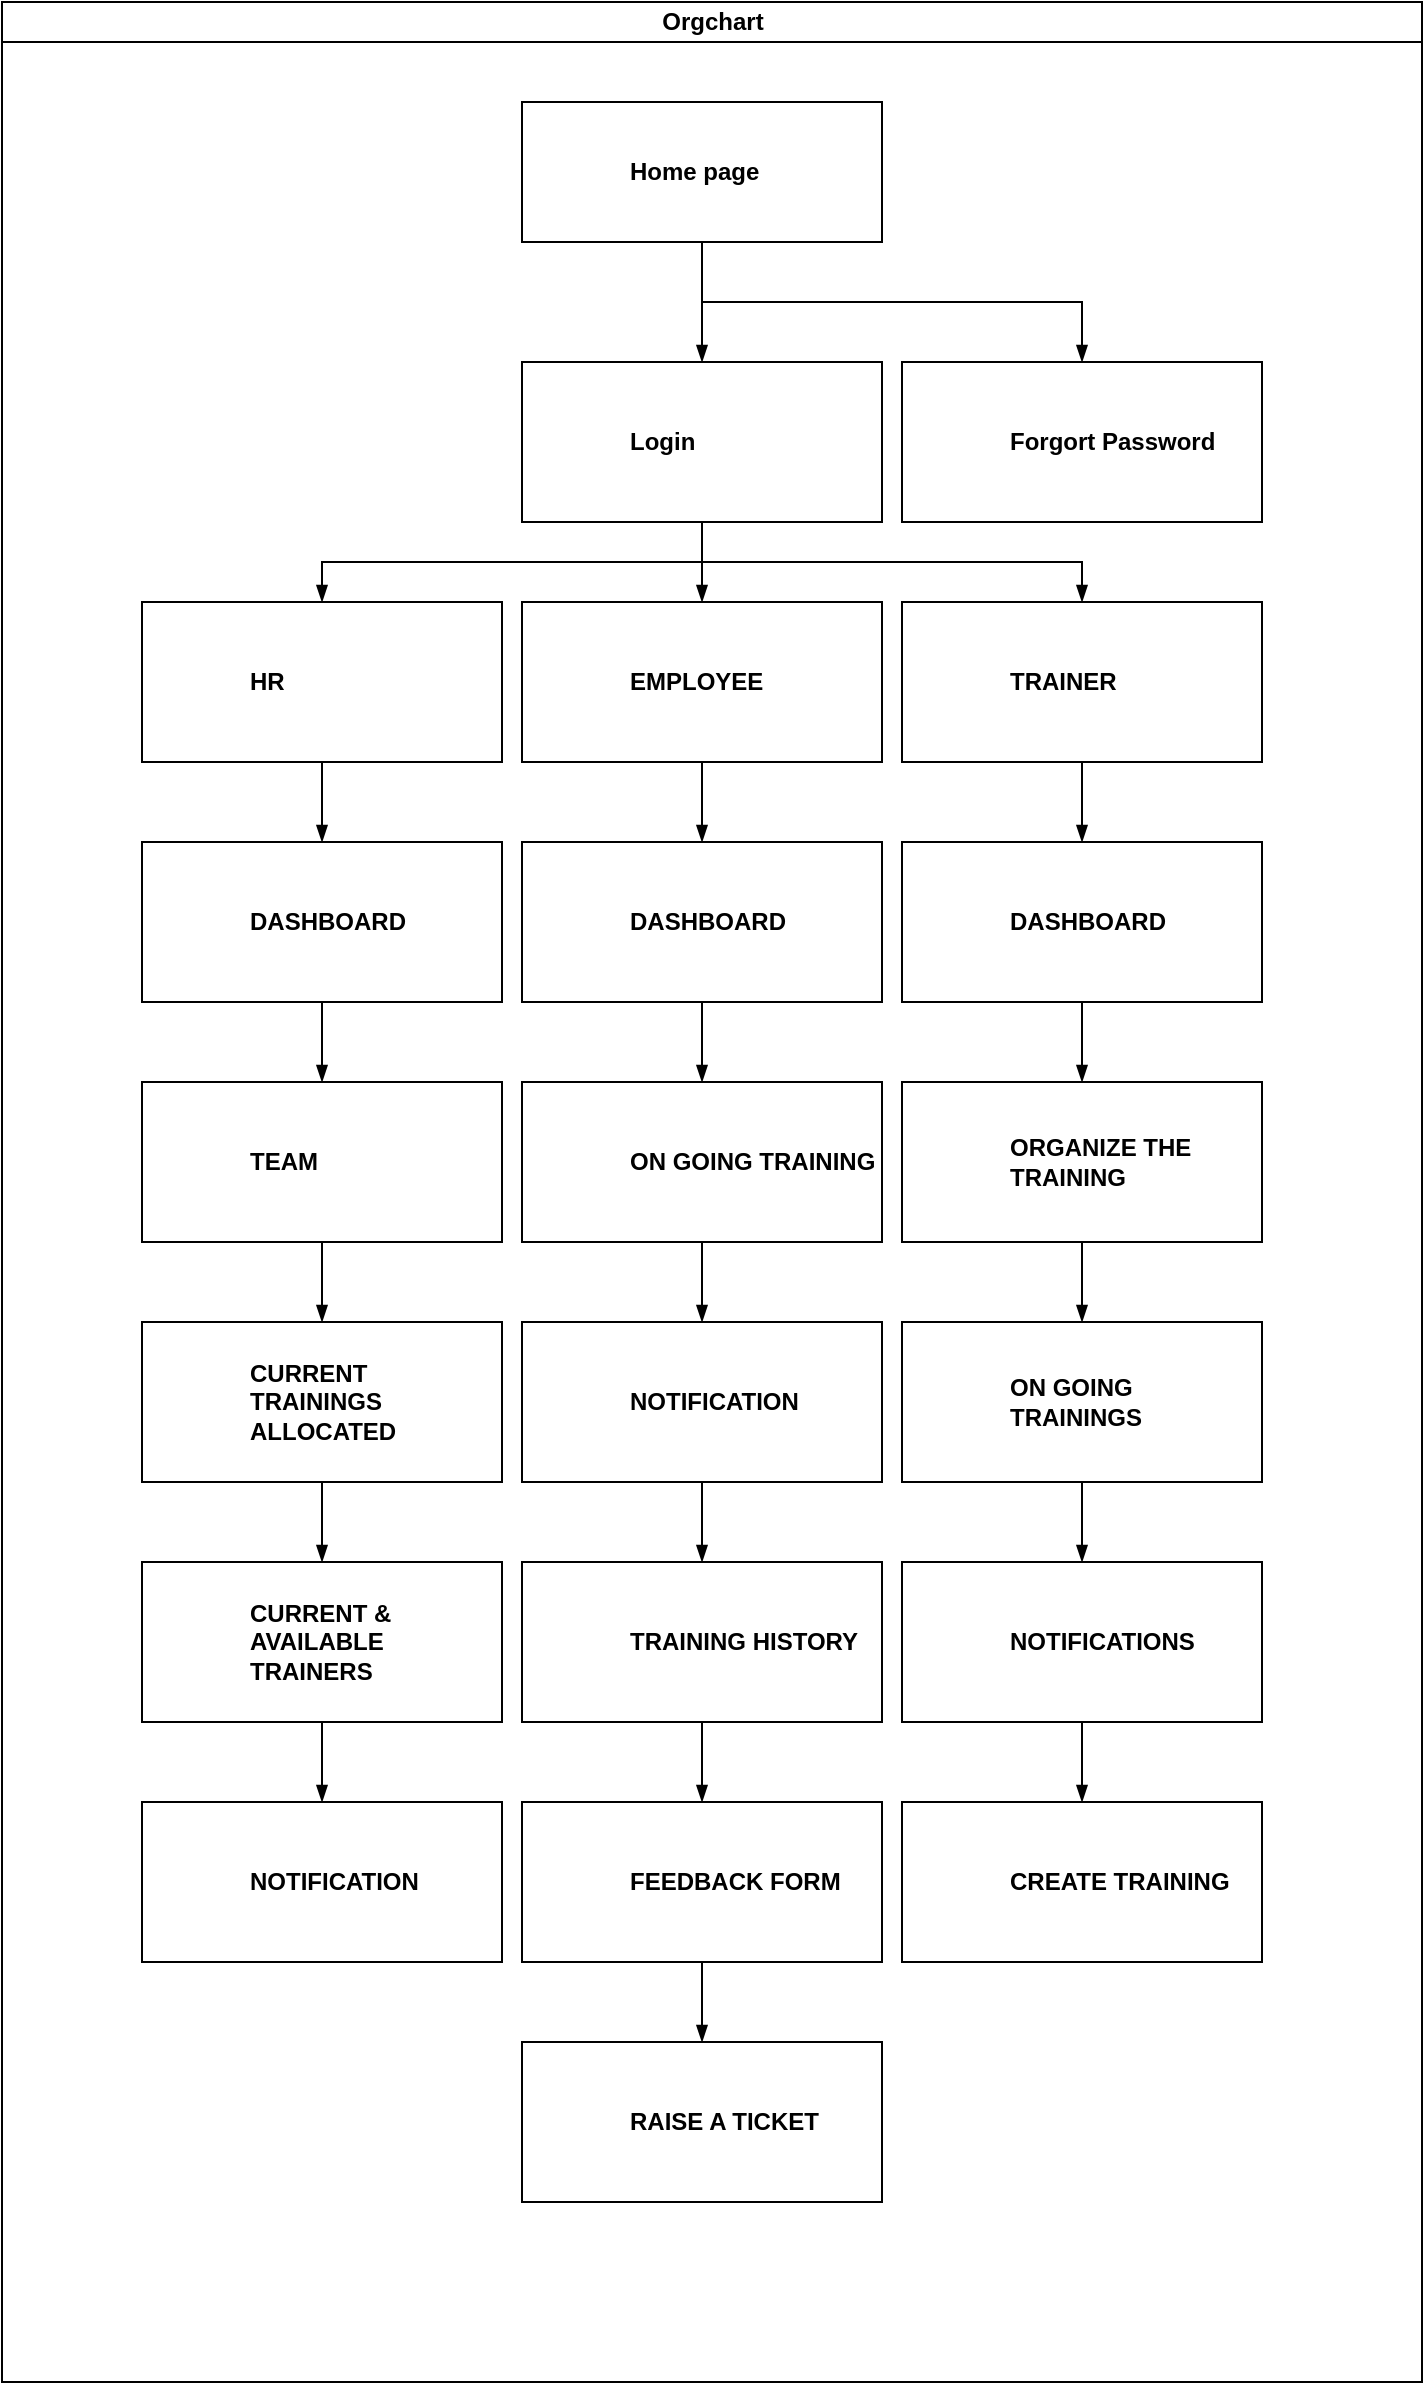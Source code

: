 <mxfile version="15.4.1" type="device"><diagram id="prtHgNgQTEPvFCAcTncT" name="Page-1"><mxGraphModel dx="1038" dy="547" grid="1" gridSize="10" guides="1" tooltips="1" connect="1" arrows="1" fold="1" page="1" pageScale="1" pageWidth="3300" pageHeight="4681" math="0" shadow="0"><root><mxCell id="0"/><mxCell id="1" parent="0"/><mxCell id="dNxyNK7c78bLwvsdeMH5-11" value="Orgchart" style="swimlane;html=1;startSize=20;horizontal=1;containerType=tree;glass=0;" parent="1" vertex="1"><mxGeometry x="40" y="80" width="710" height="1190" as="geometry"/></mxCell><UserObject label="Home page" name="Tessa Miller" position="CFO" location="Office 1" email="me@example.com" placeholders="1" link="https://www.draw.io" id="dNxyNK7c78bLwvsdeMH5-12"><mxCell style="label;image=https://cdn3.iconfinder.com/data/icons/user-avatars-1/512/users-3-128.png;whiteSpace=wrap;html=1;rounded=0;glass=0;treeMoving=1;treeFolding=1;" parent="dNxyNK7c78bLwvsdeMH5-11" vertex="1"><mxGeometry x="260" y="50" width="180" height="70" as="geometry"/></mxCell></UserObject><mxCell id="dNxyNK7c78bLwvsdeMH5-15" value="" style="endArrow=blockThin;endFill=1;fontSize=11;edgeStyle=elbowEdgeStyle;elbow=vertical;rounded=0;" parent="dNxyNK7c78bLwvsdeMH5-11" source="dNxyNK7c78bLwvsdeMH5-12" target="4IY4I9ORnM7GiQxHZBOw-2" edge="1"><mxGeometry relative="1" as="geometry"/></mxCell><UserObject label="EMPLOYEE" name="Evan Valet" position="HR Director" location="Office 4" email="me@example.com" placeholders="1" link="https://www.draw.io" id="dNxyNK7c78bLwvsdeMH5-16"><mxCell style="label;image=https://cdn3.iconfinder.com/data/icons/user-avatars-1/512/users-9-2-128.png;whiteSpace=wrap;html=1;rounded=0;glass=0;treeFolding=1;treeMoving=1;" parent="dNxyNK7c78bLwvsdeMH5-11" vertex="1"><mxGeometry x="260" y="300" width="180" height="80" as="geometry"/></mxCell></UserObject><mxCell id="4IY4I9ORnM7GiQxHZBOw-1" value="" style="endArrow=blockThin;endFill=1;fontSize=11;edgeStyle=elbowEdgeStyle;elbow=vertical;rounded=0;" edge="1" target="dNxyNK7c78bLwvsdeMH5-16" source="4IY4I9ORnM7GiQxHZBOw-2" parent="dNxyNK7c78bLwvsdeMH5-11"><mxGeometry relative="1" as="geometry"><mxPoint x="390" y="200" as="sourcePoint"/></mxGeometry></mxCell><UserObject label="Login" name="Evan Valet" position="HR Director" location="Office 4" email="me@example.com" placeholders="1" link="https://www.draw.io" id="4IY4I9ORnM7GiQxHZBOw-2"><mxCell style="label;image=https://cdn3.iconfinder.com/data/icons/user-avatars-1/512/users-9-2-128.png;whiteSpace=wrap;html=1;rounded=0;glass=0;treeFolding=1;treeMoving=1;" vertex="1" parent="dNxyNK7c78bLwvsdeMH5-11"><mxGeometry x="260" y="180" width="180" height="80" as="geometry"/></mxCell></UserObject><mxCell id="4IY4I9ORnM7GiQxHZBOw-6" value="" style="endArrow=blockThin;endFill=1;fontSize=11;edgeStyle=elbowEdgeStyle;elbow=vertical;rounded=0;" edge="1" target="4IY4I9ORnM7GiQxHZBOw-7" source="dNxyNK7c78bLwvsdeMH5-12" parent="dNxyNK7c78bLwvsdeMH5-11"><mxGeometry relative="1" as="geometry"><mxPoint x="390" y="200" as="sourcePoint"/></mxGeometry></mxCell><UserObject label="Forgort Password" name="Evan Valet" position="HR Director" location="Office 4" email="me@example.com" placeholders="1" link="https://www.draw.io" id="4IY4I9ORnM7GiQxHZBOw-7"><mxCell style="label;image=https://cdn3.iconfinder.com/data/icons/user-avatars-1/512/users-9-2-128.png;whiteSpace=wrap;html=1;rounded=0;glass=0;treeFolding=1;treeMoving=1;" vertex="1" parent="dNxyNK7c78bLwvsdeMH5-11"><mxGeometry x="450" y="180" width="180" height="80" as="geometry"/></mxCell></UserObject><mxCell id="4IY4I9ORnM7GiQxHZBOw-8" value="" style="endArrow=blockThin;endFill=1;fontSize=11;edgeStyle=elbowEdgeStyle;elbow=vertical;rounded=0;" edge="1" target="4IY4I9ORnM7GiQxHZBOw-9" source="4IY4I9ORnM7GiQxHZBOw-2" parent="dNxyNK7c78bLwvsdeMH5-11"><mxGeometry relative="1" as="geometry"><mxPoint x="390" y="340" as="sourcePoint"/></mxGeometry></mxCell><UserObject label="TRAINER" name="Evan Valet" position="HR Director" location="Office 4" email="me@example.com" placeholders="1" link="https://www.draw.io" id="4IY4I9ORnM7GiQxHZBOw-9"><mxCell style="label;image=https://cdn3.iconfinder.com/data/icons/user-avatars-1/512/users-9-2-128.png;whiteSpace=wrap;html=1;rounded=0;glass=0;treeFolding=1;treeMoving=1;" vertex="1" parent="dNxyNK7c78bLwvsdeMH5-11"><mxGeometry x="450" y="300" width="180" height="80" as="geometry"/></mxCell></UserObject><mxCell id="4IY4I9ORnM7GiQxHZBOw-10" value="" style="endArrow=blockThin;endFill=1;fontSize=11;edgeStyle=elbowEdgeStyle;elbow=vertical;rounded=0;" edge="1" target="4IY4I9ORnM7GiQxHZBOw-11" source="4IY4I9ORnM7GiQxHZBOw-2" parent="dNxyNK7c78bLwvsdeMH5-11"><mxGeometry relative="1" as="geometry"><mxPoint x="390" y="340" as="sourcePoint"/></mxGeometry></mxCell><UserObject label="HR" name="Evan Valet" position="HR Director" location="Office 4" email="me@example.com" placeholders="1" link="https://www.draw.io" id="4IY4I9ORnM7GiQxHZBOw-11"><mxCell style="label;image=https://cdn3.iconfinder.com/data/icons/user-avatars-1/512/users-9-2-128.png;whiteSpace=wrap;html=1;rounded=0;glass=0;treeFolding=1;treeMoving=1;" vertex="1" parent="dNxyNK7c78bLwvsdeMH5-11"><mxGeometry x="70" y="300" width="180" height="80" as="geometry"/></mxCell></UserObject><mxCell id="4IY4I9ORnM7GiQxHZBOw-12" value="" style="endArrow=blockThin;endFill=1;fontSize=11;edgeStyle=elbowEdgeStyle;elbow=vertical;rounded=0;" edge="1" target="4IY4I9ORnM7GiQxHZBOw-13" source="dNxyNK7c78bLwvsdeMH5-16" parent="dNxyNK7c78bLwvsdeMH5-11"><mxGeometry relative="1" as="geometry"><mxPoint x="390" y="340" as="sourcePoint"/></mxGeometry></mxCell><UserObject label="DASHBOARD" name="Evan Valet" position="HR Director" location="Office 4" email="me@example.com" placeholders="1" link="https://www.draw.io" id="4IY4I9ORnM7GiQxHZBOw-13"><mxCell style="label;image=https://cdn3.iconfinder.com/data/icons/user-avatars-1/512/users-9-2-128.png;whiteSpace=wrap;html=1;rounded=0;glass=0;treeFolding=1;treeMoving=1;" vertex="1" parent="dNxyNK7c78bLwvsdeMH5-11"><mxGeometry x="260" y="420" width="180" height="80" as="geometry"/></mxCell></UserObject><mxCell id="4IY4I9ORnM7GiQxHZBOw-14" value="" style="endArrow=blockThin;endFill=1;fontSize=11;edgeStyle=elbowEdgeStyle;elbow=vertical;rounded=0;" edge="1" target="4IY4I9ORnM7GiQxHZBOw-15" source="4IY4I9ORnM7GiQxHZBOw-9" parent="dNxyNK7c78bLwvsdeMH5-11"><mxGeometry relative="1" as="geometry"><mxPoint x="390" y="340" as="sourcePoint"/></mxGeometry></mxCell><UserObject label="DASHBOARD" name="Evan Valet" position="HR Director" location="Office 4" email="me@example.com" placeholders="1" link="https://www.draw.io" id="4IY4I9ORnM7GiQxHZBOw-15"><mxCell style="label;image=https://cdn3.iconfinder.com/data/icons/user-avatars-1/512/users-9-2-128.png;whiteSpace=wrap;html=1;rounded=0;glass=0;treeFolding=1;treeMoving=1;" vertex="1" parent="dNxyNK7c78bLwvsdeMH5-11"><mxGeometry x="450" y="420" width="180" height="80" as="geometry"/></mxCell></UserObject><mxCell id="4IY4I9ORnM7GiQxHZBOw-16" value="" style="endArrow=blockThin;endFill=1;fontSize=11;edgeStyle=elbowEdgeStyle;elbow=vertical;rounded=0;" edge="1" target="4IY4I9ORnM7GiQxHZBOw-17" source="4IY4I9ORnM7GiQxHZBOw-11" parent="dNxyNK7c78bLwvsdeMH5-11"><mxGeometry relative="1" as="geometry"><mxPoint x="390" y="340" as="sourcePoint"/></mxGeometry></mxCell><UserObject label="DASHBOARD" name="Evan Valet" position="HR Director" location="Office 4" email="me@example.com" placeholders="1" link="https://www.draw.io" id="4IY4I9ORnM7GiQxHZBOw-17"><mxCell style="label;image=https://cdn3.iconfinder.com/data/icons/user-avatars-1/512/users-9-2-128.png;whiteSpace=wrap;html=1;rounded=0;glass=0;treeFolding=1;treeMoving=1;" vertex="1" parent="dNxyNK7c78bLwvsdeMH5-11"><mxGeometry x="70" y="420" width="180" height="80" as="geometry"/></mxCell></UserObject><mxCell id="4IY4I9ORnM7GiQxHZBOw-18" value="" style="endArrow=blockThin;endFill=1;fontSize=11;edgeStyle=elbowEdgeStyle;elbow=vertical;rounded=0;" edge="1" target="4IY4I9ORnM7GiQxHZBOw-19" source="4IY4I9ORnM7GiQxHZBOw-13" parent="dNxyNK7c78bLwvsdeMH5-11"><mxGeometry relative="1" as="geometry"><mxPoint x="390" y="460" as="sourcePoint"/></mxGeometry></mxCell><UserObject label="ON GOING TRAINING" name="Evan Valet" position="HR Director" location="Office 4" email="me@example.com" placeholders="1" link="https://www.draw.io" id="4IY4I9ORnM7GiQxHZBOw-19"><mxCell style="label;image=https://cdn3.iconfinder.com/data/icons/user-avatars-1/512/users-9-2-128.png;whiteSpace=wrap;html=1;rounded=0;glass=0;treeFolding=1;treeMoving=1;" vertex="1" parent="dNxyNK7c78bLwvsdeMH5-11"><mxGeometry x="260" y="540" width="180" height="80" as="geometry"/></mxCell></UserObject><mxCell id="4IY4I9ORnM7GiQxHZBOw-20" value="" style="endArrow=blockThin;endFill=1;fontSize=11;edgeStyle=elbowEdgeStyle;elbow=vertical;rounded=0;" edge="1" target="4IY4I9ORnM7GiQxHZBOw-21" source="4IY4I9ORnM7GiQxHZBOw-19" parent="dNxyNK7c78bLwvsdeMH5-11"><mxGeometry relative="1" as="geometry"><mxPoint x="390" y="580" as="sourcePoint"/></mxGeometry></mxCell><UserObject label="NOTIFICATION" name="Evan Valet" position="HR Director" location="Office 4" email="me@example.com" placeholders="1" link="https://www.draw.io" id="4IY4I9ORnM7GiQxHZBOw-21"><mxCell style="label;image=https://cdn3.iconfinder.com/data/icons/user-avatars-1/512/users-9-2-128.png;whiteSpace=wrap;html=1;rounded=0;glass=0;treeFolding=1;treeMoving=1;" vertex="1" parent="dNxyNK7c78bLwvsdeMH5-11"><mxGeometry x="260" y="660" width="180" height="80" as="geometry"/></mxCell></UserObject><mxCell id="4IY4I9ORnM7GiQxHZBOw-22" value="" style="endArrow=blockThin;endFill=1;fontSize=11;edgeStyle=elbowEdgeStyle;elbow=vertical;rounded=0;" edge="1" target="4IY4I9ORnM7GiQxHZBOw-23" source="4IY4I9ORnM7GiQxHZBOw-21" parent="dNxyNK7c78bLwvsdeMH5-11"><mxGeometry relative="1" as="geometry"><mxPoint x="390" y="700" as="sourcePoint"/></mxGeometry></mxCell><UserObject label="TRAINING HISTORY" name="Evan Valet" position="HR Director" location="Office 4" email="me@example.com" placeholders="1" link="https://www.draw.io" id="4IY4I9ORnM7GiQxHZBOw-23"><mxCell style="label;image=https://cdn3.iconfinder.com/data/icons/user-avatars-1/512/users-9-2-128.png;whiteSpace=wrap;html=1;rounded=0;glass=0;treeFolding=1;treeMoving=1;" vertex="1" parent="dNxyNK7c78bLwvsdeMH5-11"><mxGeometry x="260" y="780" width="180" height="80" as="geometry"/></mxCell></UserObject><mxCell id="4IY4I9ORnM7GiQxHZBOw-24" value="" style="endArrow=blockThin;endFill=1;fontSize=11;edgeStyle=elbowEdgeStyle;elbow=vertical;rounded=0;" edge="1" target="4IY4I9ORnM7GiQxHZBOw-25" source="4IY4I9ORnM7GiQxHZBOw-23" parent="dNxyNK7c78bLwvsdeMH5-11"><mxGeometry relative="1" as="geometry"><mxPoint x="390" y="820" as="sourcePoint"/></mxGeometry></mxCell><UserObject label="FEEDBACK FORM" name="Evan Valet" position="HR Director" location="Office 4" email="me@example.com" placeholders="1" link="https://www.draw.io" id="4IY4I9ORnM7GiQxHZBOw-25"><mxCell style="label;image=https://cdn3.iconfinder.com/data/icons/user-avatars-1/512/users-9-2-128.png;whiteSpace=wrap;html=1;rounded=0;glass=0;treeFolding=1;treeMoving=1;" vertex="1" parent="dNxyNK7c78bLwvsdeMH5-11"><mxGeometry x="260" y="900" width="180" height="80" as="geometry"/></mxCell></UserObject><mxCell id="4IY4I9ORnM7GiQxHZBOw-26" value="" style="endArrow=blockThin;endFill=1;fontSize=11;edgeStyle=elbowEdgeStyle;elbow=vertical;rounded=0;" edge="1" target="4IY4I9ORnM7GiQxHZBOw-27" source="4IY4I9ORnM7GiQxHZBOw-25" parent="dNxyNK7c78bLwvsdeMH5-11"><mxGeometry relative="1" as="geometry"><mxPoint x="390" y="940" as="sourcePoint"/></mxGeometry></mxCell><UserObject label="RAISE A TICKET" name="Evan Valet" position="HR Director" location="Office 4" email="me@example.com" placeholders="1" link="https://www.draw.io" id="4IY4I9ORnM7GiQxHZBOw-27"><mxCell style="label;image=https://cdn3.iconfinder.com/data/icons/user-avatars-1/512/users-9-2-128.png;whiteSpace=wrap;html=1;rounded=0;glass=0;treeFolding=1;treeMoving=1;" vertex="1" parent="dNxyNK7c78bLwvsdeMH5-11"><mxGeometry x="260" y="1020" width="180" height="80" as="geometry"/></mxCell></UserObject><mxCell id="4IY4I9ORnM7GiQxHZBOw-28" value="" style="endArrow=blockThin;endFill=1;fontSize=11;edgeStyle=elbowEdgeStyle;elbow=vertical;rounded=0;" edge="1" target="4IY4I9ORnM7GiQxHZBOw-29" source="4IY4I9ORnM7GiQxHZBOw-17" parent="dNxyNK7c78bLwvsdeMH5-11"><mxGeometry relative="1" as="geometry"><mxPoint x="200" y="460" as="sourcePoint"/></mxGeometry></mxCell><UserObject label="TEAM" name="Evan Valet" position="HR Director" location="Office 4" email="me@example.com" placeholders="1" link="https://www.draw.io" id="4IY4I9ORnM7GiQxHZBOw-29"><mxCell style="label;image=https://cdn3.iconfinder.com/data/icons/user-avatars-1/512/users-9-2-128.png;whiteSpace=wrap;html=1;rounded=0;glass=0;treeFolding=1;treeMoving=1;" vertex="1" parent="dNxyNK7c78bLwvsdeMH5-11"><mxGeometry x="70" y="540" width="180" height="80" as="geometry"/></mxCell></UserObject><mxCell id="4IY4I9ORnM7GiQxHZBOw-30" value="" style="endArrow=blockThin;endFill=1;fontSize=11;edgeStyle=elbowEdgeStyle;elbow=vertical;rounded=0;" edge="1" target="4IY4I9ORnM7GiQxHZBOw-31" source="4IY4I9ORnM7GiQxHZBOw-29" parent="dNxyNK7c78bLwvsdeMH5-11"><mxGeometry relative="1" as="geometry"><mxPoint x="200" y="580" as="sourcePoint"/></mxGeometry></mxCell><UserObject label="CURRENT TRAININGS ALLOCATED" name="Evan Valet" position="HR Director" location="Office 4" email="me@example.com" placeholders="1" link="https://www.draw.io" id="4IY4I9ORnM7GiQxHZBOw-31"><mxCell style="label;image=https://cdn3.iconfinder.com/data/icons/user-avatars-1/512/users-9-2-128.png;whiteSpace=wrap;html=1;rounded=0;glass=0;treeFolding=1;treeMoving=1;" vertex="1" parent="dNxyNK7c78bLwvsdeMH5-11"><mxGeometry x="70" y="660" width="180" height="80" as="geometry"/></mxCell></UserObject><mxCell id="4IY4I9ORnM7GiQxHZBOw-32" value="" style="endArrow=blockThin;endFill=1;fontSize=11;edgeStyle=elbowEdgeStyle;elbow=vertical;rounded=0;" edge="1" target="4IY4I9ORnM7GiQxHZBOw-33" source="4IY4I9ORnM7GiQxHZBOw-31" parent="dNxyNK7c78bLwvsdeMH5-11"><mxGeometry relative="1" as="geometry"><mxPoint x="200" y="700" as="sourcePoint"/></mxGeometry></mxCell><UserObject label="CURRENT &amp;amp; AVAILABLE TRAINERS" name="Evan Valet" position="HR Director" location="Office 4" email="me@example.com" placeholders="1" link="https://www.draw.io" id="4IY4I9ORnM7GiQxHZBOw-33"><mxCell style="label;image=https://cdn3.iconfinder.com/data/icons/user-avatars-1/512/users-9-2-128.png;whiteSpace=wrap;html=1;rounded=0;glass=0;treeFolding=1;treeMoving=1;" vertex="1" parent="dNxyNK7c78bLwvsdeMH5-11"><mxGeometry x="70" y="780" width="180" height="80" as="geometry"/></mxCell></UserObject><mxCell id="4IY4I9ORnM7GiQxHZBOw-34" value="" style="endArrow=blockThin;endFill=1;fontSize=11;edgeStyle=elbowEdgeStyle;elbow=vertical;rounded=0;" edge="1" target="4IY4I9ORnM7GiQxHZBOw-35" source="4IY4I9ORnM7GiQxHZBOw-33" parent="dNxyNK7c78bLwvsdeMH5-11"><mxGeometry relative="1" as="geometry"><mxPoint x="200" y="820" as="sourcePoint"/></mxGeometry></mxCell><UserObject label="NOTIFICATION" name="Evan Valet" position="HR Director" location="Office 4" email="me@example.com" placeholders="1" link="https://www.draw.io" id="4IY4I9ORnM7GiQxHZBOw-35"><mxCell style="label;image=https://cdn3.iconfinder.com/data/icons/user-avatars-1/512/users-9-2-128.png;whiteSpace=wrap;html=1;rounded=0;glass=0;treeFolding=1;treeMoving=1;" vertex="1" parent="dNxyNK7c78bLwvsdeMH5-11"><mxGeometry x="70" y="900" width="180" height="80" as="geometry"/></mxCell></UserObject><mxCell id="4IY4I9ORnM7GiQxHZBOw-36" value="" style="endArrow=blockThin;endFill=1;fontSize=11;edgeStyle=elbowEdgeStyle;elbow=vertical;rounded=0;" edge="1" target="4IY4I9ORnM7GiQxHZBOw-37" source="4IY4I9ORnM7GiQxHZBOw-15" parent="dNxyNK7c78bLwvsdeMH5-11"><mxGeometry relative="1" as="geometry"><mxPoint x="580" y="460" as="sourcePoint"/></mxGeometry></mxCell><UserObject label="ORGANIZE THE TRAINING" name="Evan Valet" position="HR Director" location="Office 4" email="me@example.com" placeholders="1" link="https://www.draw.io" id="4IY4I9ORnM7GiQxHZBOw-37"><mxCell style="label;image=https://cdn3.iconfinder.com/data/icons/user-avatars-1/512/users-9-2-128.png;whiteSpace=wrap;html=1;rounded=0;glass=0;treeFolding=1;treeMoving=1;" vertex="1" parent="dNxyNK7c78bLwvsdeMH5-11"><mxGeometry x="450" y="540" width="180" height="80" as="geometry"/></mxCell></UserObject><mxCell id="4IY4I9ORnM7GiQxHZBOw-38" value="" style="endArrow=blockThin;endFill=1;fontSize=11;edgeStyle=elbowEdgeStyle;elbow=vertical;rounded=0;" edge="1" target="4IY4I9ORnM7GiQxHZBOw-39" source="4IY4I9ORnM7GiQxHZBOw-37" parent="dNxyNK7c78bLwvsdeMH5-11"><mxGeometry relative="1" as="geometry"><mxPoint x="580" y="580" as="sourcePoint"/></mxGeometry></mxCell><UserObject label="ON GOING TRAININGS" name="Evan Valet" position="HR Director" location="Office 4" email="me@example.com" placeholders="1" link="https://www.draw.io" id="4IY4I9ORnM7GiQxHZBOw-39"><mxCell style="label;image=https://cdn3.iconfinder.com/data/icons/user-avatars-1/512/users-9-2-128.png;whiteSpace=wrap;html=1;rounded=0;glass=0;treeFolding=1;treeMoving=1;" vertex="1" parent="dNxyNK7c78bLwvsdeMH5-11"><mxGeometry x="450" y="660" width="180" height="80" as="geometry"/></mxCell></UserObject><mxCell id="4IY4I9ORnM7GiQxHZBOw-40" value="" style="endArrow=blockThin;endFill=1;fontSize=11;edgeStyle=elbowEdgeStyle;elbow=vertical;rounded=0;" edge="1" target="4IY4I9ORnM7GiQxHZBOw-41" source="4IY4I9ORnM7GiQxHZBOw-39" parent="dNxyNK7c78bLwvsdeMH5-11"><mxGeometry relative="1" as="geometry"><mxPoint x="580" y="700" as="sourcePoint"/></mxGeometry></mxCell><UserObject label="NOTIFICATIONS" name="Evan Valet" position="HR Director" location="Office 4" email="me@example.com" placeholders="1" link="https://www.draw.io" id="4IY4I9ORnM7GiQxHZBOw-41"><mxCell style="label;image=https://cdn3.iconfinder.com/data/icons/user-avatars-1/512/users-9-2-128.png;whiteSpace=wrap;html=1;rounded=0;glass=0;treeFolding=1;treeMoving=1;" vertex="1" parent="dNxyNK7c78bLwvsdeMH5-11"><mxGeometry x="450" y="780" width="180" height="80" as="geometry"/></mxCell></UserObject><mxCell id="4IY4I9ORnM7GiQxHZBOw-42" value="" style="endArrow=blockThin;endFill=1;fontSize=11;edgeStyle=elbowEdgeStyle;elbow=vertical;rounded=0;" edge="1" target="4IY4I9ORnM7GiQxHZBOw-43" source="4IY4I9ORnM7GiQxHZBOw-41" parent="dNxyNK7c78bLwvsdeMH5-11"><mxGeometry relative="1" as="geometry"><mxPoint x="580" y="820" as="sourcePoint"/></mxGeometry></mxCell><UserObject label="CREATE TRAINING" name="Evan Valet" position="HR Director" location="Office 4" email="me@example.com" placeholders="1" link="https://www.draw.io" id="4IY4I9ORnM7GiQxHZBOw-43"><mxCell style="label;image=https://cdn3.iconfinder.com/data/icons/user-avatars-1/512/users-9-2-128.png;whiteSpace=wrap;html=1;rounded=0;glass=0;treeFolding=1;treeMoving=1;" vertex="1" parent="dNxyNK7c78bLwvsdeMH5-11"><mxGeometry x="450" y="900" width="180" height="80" as="geometry"/></mxCell></UserObject></root></mxGraphModel></diagram></mxfile>